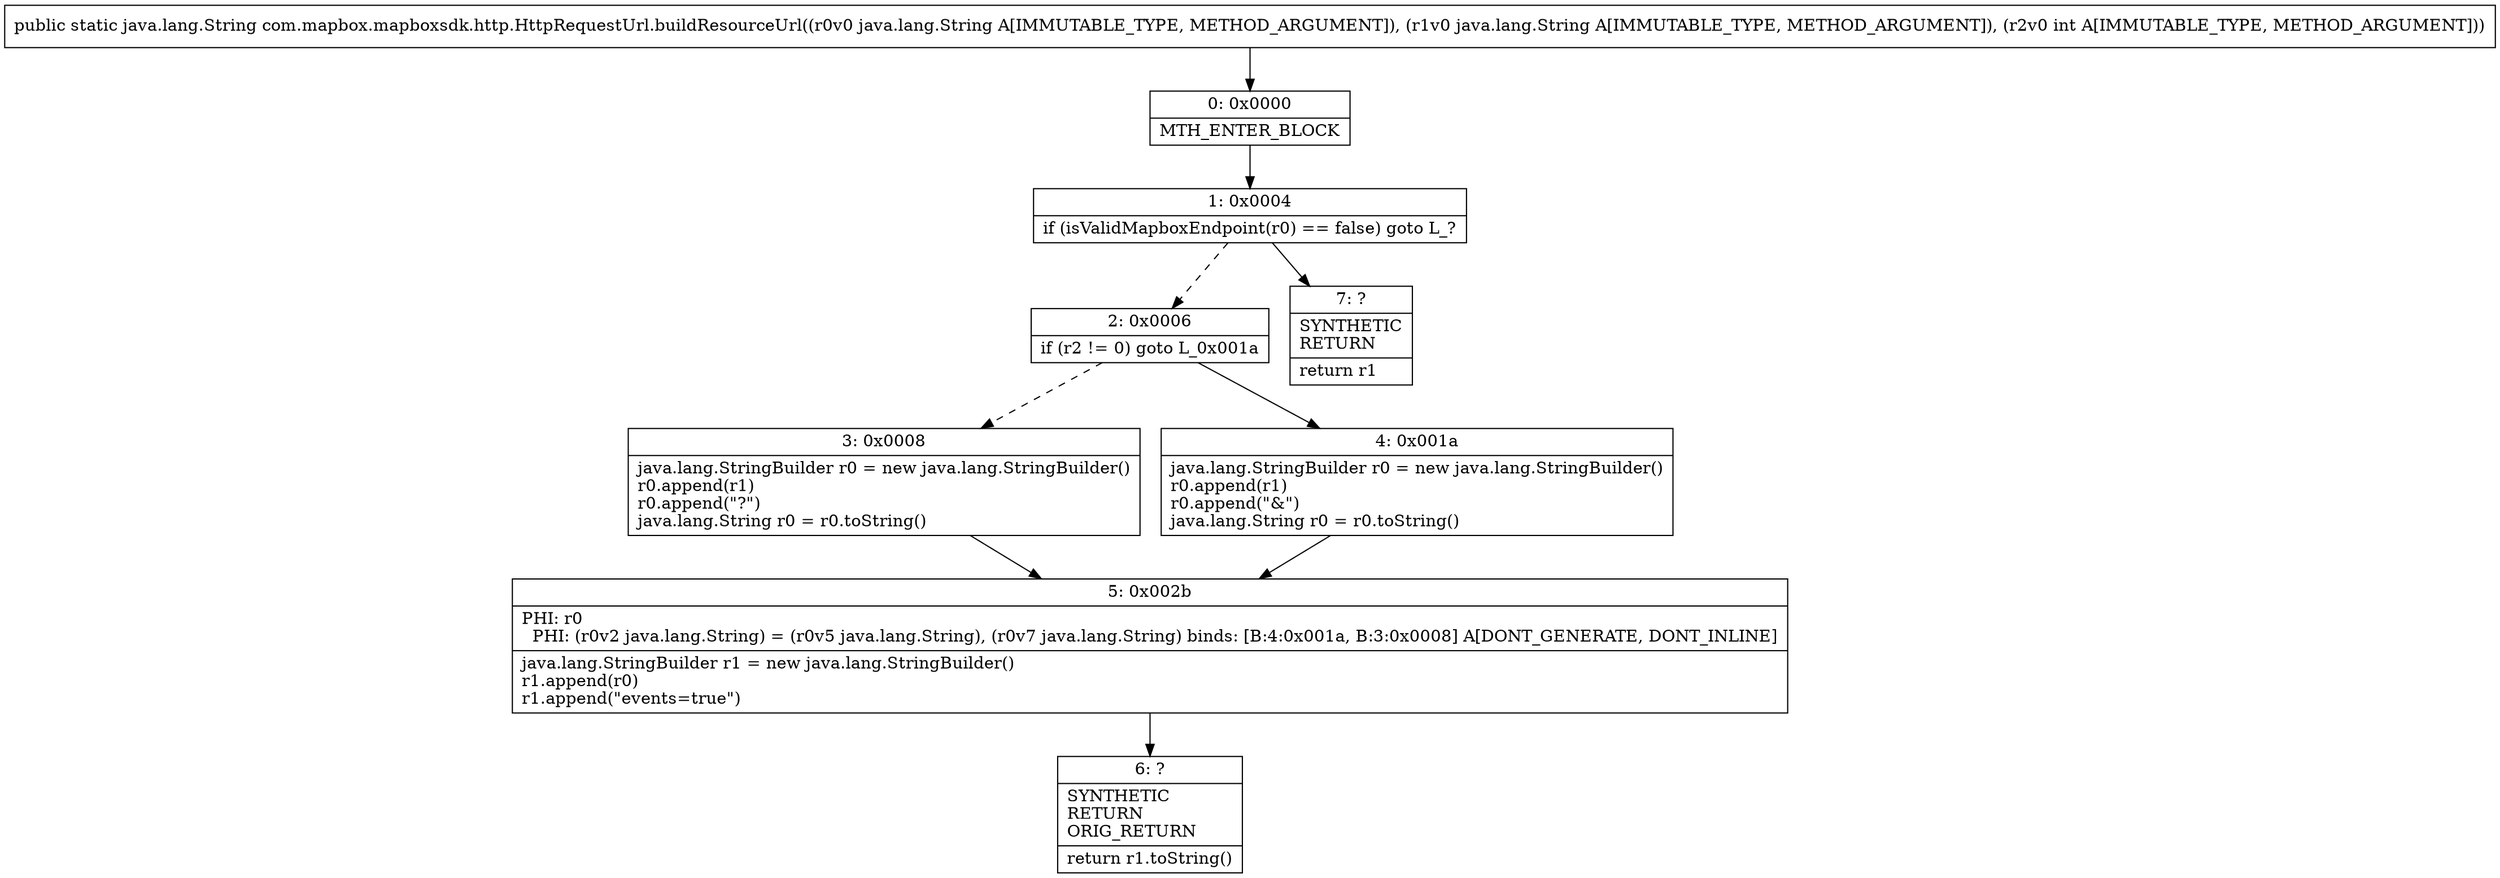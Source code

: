 digraph "CFG forcom.mapbox.mapboxsdk.http.HttpRequestUrl.buildResourceUrl(Ljava\/lang\/String;Ljava\/lang\/String;I)Ljava\/lang\/String;" {
Node_0 [shape=record,label="{0\:\ 0x0000|MTH_ENTER_BLOCK\l}"];
Node_1 [shape=record,label="{1\:\ 0x0004|if (isValidMapboxEndpoint(r0) == false) goto L_?\l}"];
Node_2 [shape=record,label="{2\:\ 0x0006|if (r2 != 0) goto L_0x001a\l}"];
Node_3 [shape=record,label="{3\:\ 0x0008|java.lang.StringBuilder r0 = new java.lang.StringBuilder()\lr0.append(r1)\lr0.append(\"?\")\ljava.lang.String r0 = r0.toString()\l}"];
Node_4 [shape=record,label="{4\:\ 0x001a|java.lang.StringBuilder r0 = new java.lang.StringBuilder()\lr0.append(r1)\lr0.append(\"&\")\ljava.lang.String r0 = r0.toString()\l}"];
Node_5 [shape=record,label="{5\:\ 0x002b|PHI: r0 \l  PHI: (r0v2 java.lang.String) = (r0v5 java.lang.String), (r0v7 java.lang.String) binds: [B:4:0x001a, B:3:0x0008] A[DONT_GENERATE, DONT_INLINE]\l|java.lang.StringBuilder r1 = new java.lang.StringBuilder()\lr1.append(r0)\lr1.append(\"events=true\")\l}"];
Node_6 [shape=record,label="{6\:\ ?|SYNTHETIC\lRETURN\lORIG_RETURN\l|return r1.toString()\l}"];
Node_7 [shape=record,label="{7\:\ ?|SYNTHETIC\lRETURN\l|return r1\l}"];
MethodNode[shape=record,label="{public static java.lang.String com.mapbox.mapboxsdk.http.HttpRequestUrl.buildResourceUrl((r0v0 java.lang.String A[IMMUTABLE_TYPE, METHOD_ARGUMENT]), (r1v0 java.lang.String A[IMMUTABLE_TYPE, METHOD_ARGUMENT]), (r2v0 int A[IMMUTABLE_TYPE, METHOD_ARGUMENT])) }"];
MethodNode -> Node_0;
Node_0 -> Node_1;
Node_1 -> Node_2[style=dashed];
Node_1 -> Node_7;
Node_2 -> Node_3[style=dashed];
Node_2 -> Node_4;
Node_3 -> Node_5;
Node_4 -> Node_5;
Node_5 -> Node_6;
}

